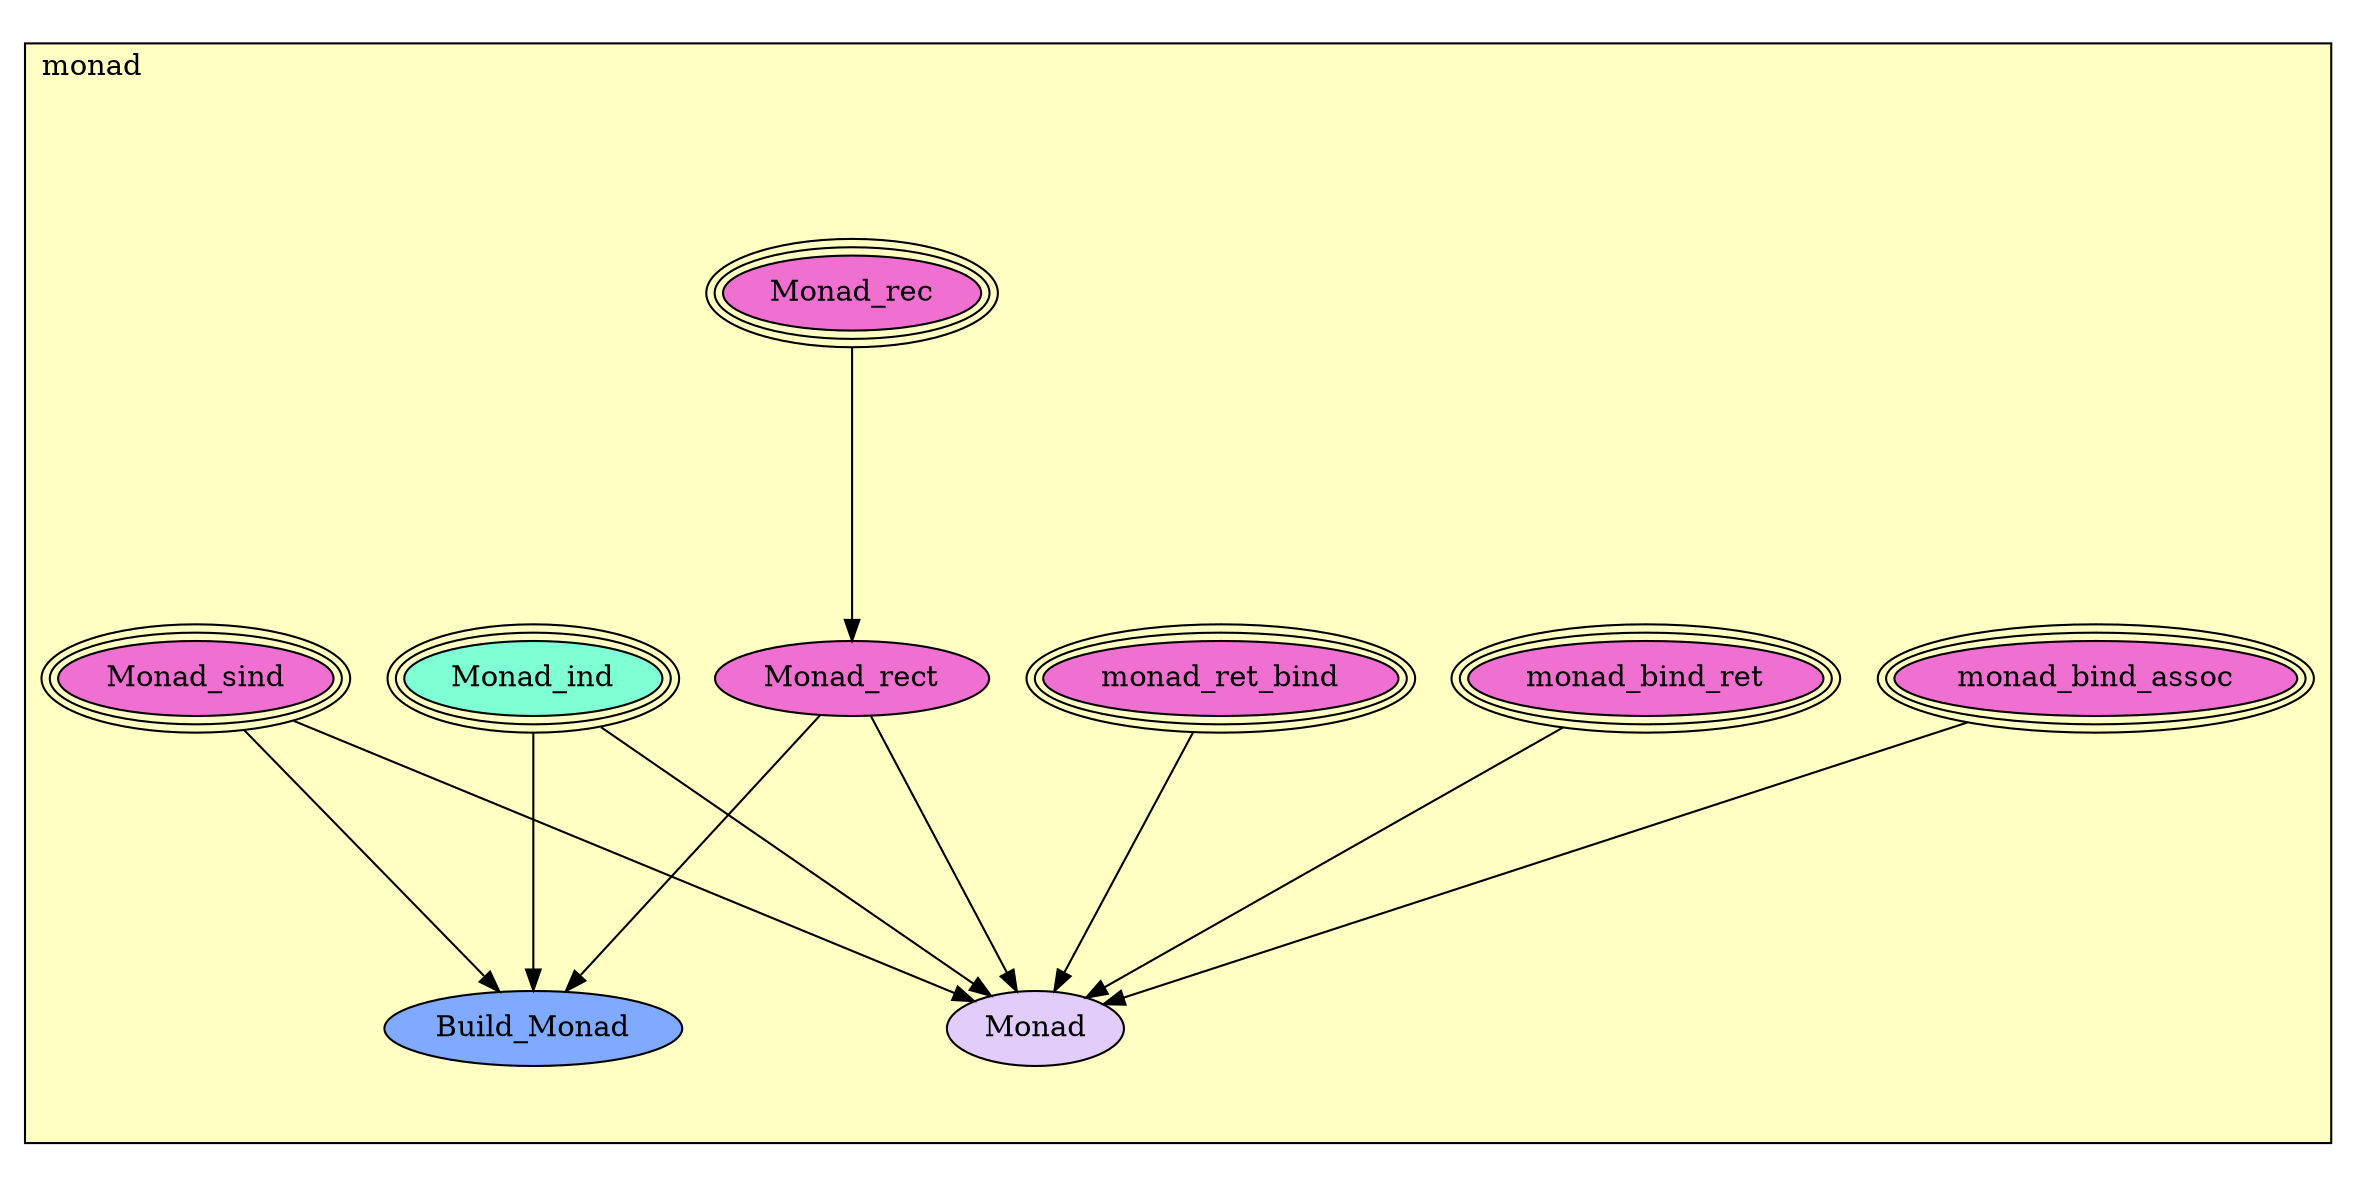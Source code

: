 digraph HoTT_Classes_interfaces_monad {
  graph [ratio=0.5]
  node [style=filled]
monad_monad_bind_assoc [label="monad_bind_assoc", URL=<monad.html#monad_bind_assoc>, peripheries=3, fillcolor="#F070D1"] ;
monad_monad_bind_ret [label="monad_bind_ret", URL=<monad.html#monad_bind_ret>, peripheries=3, fillcolor="#F070D1"] ;
monad_monad_ret_bind [label="monad_ret_bind", URL=<monad.html#monad_ret_bind>, peripheries=3, fillcolor="#F070D1"] ;
monad_Monad_sind [label="Monad_sind", URL=<monad.html#Monad_sind>, peripheries=3, fillcolor="#F070D1"] ;
monad_Monad_rec [label="Monad_rec", URL=<monad.html#Monad_rec>, peripheries=3, fillcolor="#F070D1"] ;
monad_Monad_ind [label="Monad_ind", URL=<monad.html#Monad_ind>, peripheries=3, fillcolor="#7FFFD4"] ;
monad_Monad_rect [label="Monad_rect", URL=<monad.html#Monad_rect>, fillcolor="#F070D1"] ;
monad_Build_Monad [label="Build_Monad", URL=<monad.html#Build_Monad>, fillcolor="#7FAAFF"] ;
monad_Monad [label="Monad", URL=<monad.html#Monad>, fillcolor="#E2CDFA"] ;
  monad_monad_bind_assoc -> monad_Monad [] ;
  monad_monad_bind_ret -> monad_Monad [] ;
  monad_monad_ret_bind -> monad_Monad [] ;
  monad_Monad_sind -> monad_Build_Monad [] ;
  monad_Monad_sind -> monad_Monad [] ;
  monad_Monad_rec -> monad_Monad_rect [] ;
  monad_Monad_ind -> monad_Build_Monad [] ;
  monad_Monad_ind -> monad_Monad [] ;
  monad_Monad_rect -> monad_Build_Monad [] ;
  monad_Monad_rect -> monad_Monad [] ;
subgraph cluster_monad { label="monad"; fillcolor="#FFFFC3"; labeljust=l; style=filled 
monad_Monad; monad_Build_Monad; monad_Monad_rect; monad_Monad_ind; monad_Monad_rec; monad_Monad_sind; monad_monad_ret_bind; monad_monad_bind_ret; monad_monad_bind_assoc; };
} /* END */
